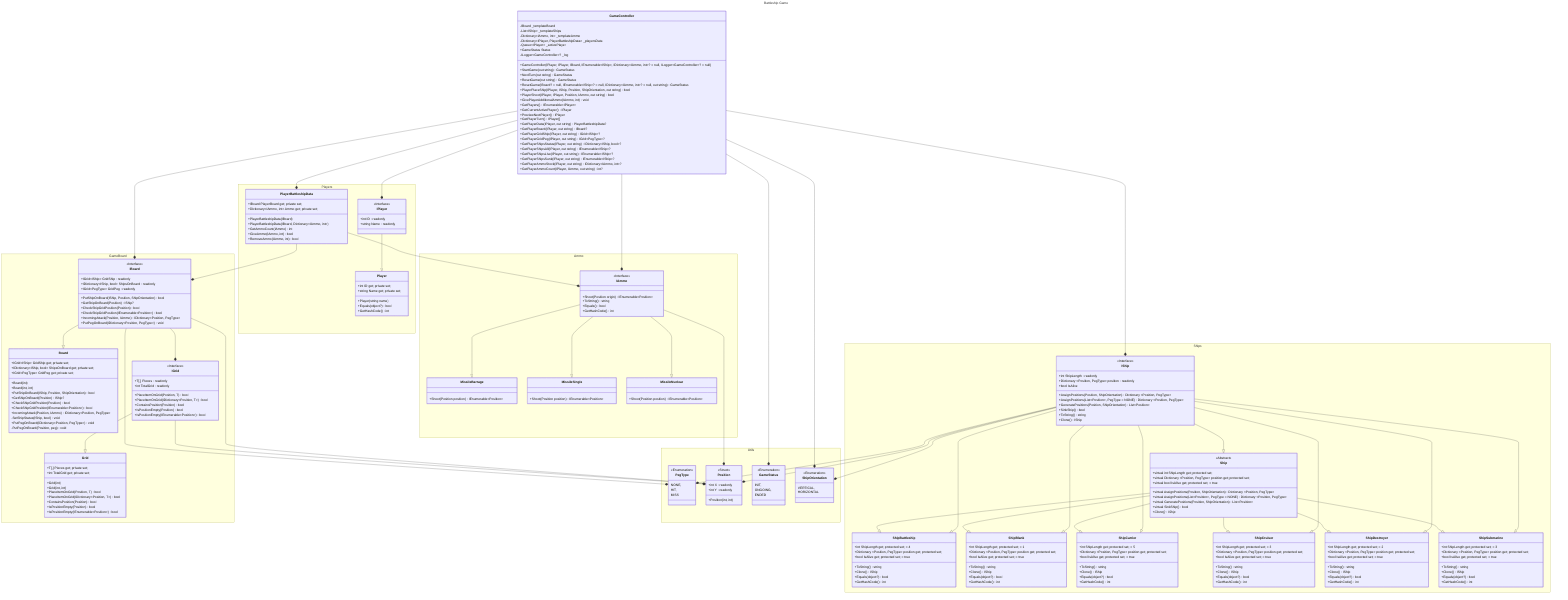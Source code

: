 ---
title: Battleship Game
---
classDiagram
direction UD
IBoard --|> Board
IGrid --|> Grid
IBoard --* IGrid

IBoard --* PegType
IBoard --* Position
IGrid~T~ --* Position
namespace GameBoard{
    class IBoard {
        <<Interface>>
        +IGrid~IShip~ GridShip : readonly
        +IDictionary~IShip, bool~ ShipsOnBoard : readonly
        +IGrid~PegType~ GridPeg : readonly

        +PutShipOnBoard(IShip, Position, ShipOrientation) bool
        +GetShipOnBoard(Position) IShip?
        +CheckShipGridPosition(Position) bool
        +CheckShipGridPosition(IEnumerable~Position~) bool

        +IncomingAttack(Position, IAmmo) IDictionary~Position, PegType~
        +PutPegOnBoard(IDictionary~Position, PegType~) void
    }

    class Board{
        +IGrid~IShip~ GridShip get; private set;
        +IDictionary~IShip, bool~ ShipsOnBoard get; private set;
        +IGrid~PegType~ GridPeg get; private set;

        +Board(int)
        +Board(int, int)

        +PutShipOnBoard(IShip, Position, ShipOrientation) bool
        +GetShipOnBoard(Position) IShip?
        +CheckShipGridPosition(Position) bool
        +CheckShipGridPosition(IEnumerable~Position~) bool

        +IncomingAttack(Position, IAmmo) IDictionary~Position, PegType~
        -SetShipStatus(IShip, bool) void
        +PutPegOnBoard(IDictionary~Position, PegType~) void
        -PutPegOnBoard(Position, peg) void
    }

    class IGrid~T~{
        <<Interface>>
        +T[,] Pieces : readonly
        +int TotalGrid : readonly

        +PlaceItemOnGrid(Position, T) bool
        +PlaceItemOnGrid(IDictionary~Position, T~) bool
        +ContainsPosition(Position) bool
        +IsPositionEmpty(Position) bool
        +IsPositionEmpty(IEnumerable~Position~) bool
    }

    class Grid~T~{
        +T[,] Pieces get; private set;
        +int TotalGrid get; private set;

        +Grid(int)
        +Grid(int, int)

        +PlaceItemOnGrid(Position, T) bool
        +PlaceItemOnGrid(IDictionary~Position, T~) bool
        +ContainsPosition(Position) bool
        +IsPositionEmpty(Position) bool
        +IsPositionEmpty(IEnumerable~Position~) bool
    }
}



IPlayer --|> Player
PlayerBattleshipData --* IBoard
PlayerBattleshipData --* IAmmo
namespace Players {
    class IPlayer {
        <<Interface>>
        +int ID : readonly
        +string Name : readonly
    }

    class Player {
        +int ID get; private set;
        +string Name get; private set;

        +Player(string name)
        +Equals(object?) bool
        +GetHashCode() int
    }

    class PlayerBattleshipData {
        +IBoard PlayerBoard get; private set;
        +Dictionary~IAmmo, int~ Ammo get; private set;

        +PlayerBattleshipData(IBoard)
        +PlayerBattleshipData(IBoard, Dictionary~IAmmo, int~)

        +GetAmmoCount(IAmmo) int
        +GiveAmmo(IAmmo, int) bool
        +RemoveAmmo(IAmmo, int) bool
    }
}



namespace Utils {
    class Position {
        <<Struct>>
        +int X : readonly
        +int Y : readonly
        +Position(int, int)
    }

    class GameStatus {
        <<Enumeration>>
        INIT,
        ONGOING,
        ENDED
    }

    class PegType{
        <<Enumeration>>
        NONE,
        HIT,
        MISS
    }

    class ShipOrientation{
        <<Enumeration>>
        VERTICAL,
        HORIZONTAL
    }
}



IShip --|> Ship
IShip --|> ShipBattleship
IShip --|> ShipBlank
IShip --|> ShipCarrier
IShip --|> ShipCruiser
IShip --|> ShipDestroyer
IShip --|> ShipSubmarine
Ship --|> ShipBattleship
Ship --|> ShipBlank
Ship --|> ShipCarrier
Ship --|> ShipCruiser
Ship --|> ShipDestroyer
Ship --|> ShipSubmarine

IShip --* Position
IShip --* PegType
IShip --* ShipOrientation
namespace Ships {
    class IShip {
        <<Interface>>
        +int ShipLength : readonly 
        +Dictionary ~Position, PegType~ position : readonly
        +bool IsAlive

        +AssignPositions(Position, ShipOrientation) Dictionary ~Position, PegType~
        +AssignPositions(List~Position~, PegType = NONE) Dictionary ~Position, PegType~
        +GeneratePositions(Position, ShipOrientation) List~Position~
        +SinkShip() bool

        +ToString() string
        +Clone() IShip
    }

    class Ship {
        <<Abstract>>
        +virtual int ShipLength get; protected set;
        +virtual Dictionary ~Position, PegType~ position get; protected set;
        +virtual bool IsAlive get; protected set; = true

        +virtual AssignPositions(Position, ShipOrientation) Dictionary ~Position, PegType~
        +virtual AssignPositions(List~Position~, PegType = NONE) Dictionary ~Position, PegType~
        +virtual GeneratePositions(Position, ShipOrientation) List~Position~
        +virtual SinkShip() bool
        +Clone() IShip*
    }

    class ShipBattleship {
        +int ShipLength get; protected set; = 4
        +Dictionary ~Position, PegType~ position get; protected set;
        +bool IsAlive get; protected set; = true

        +ToString() string
        +Clone() IShip

        +Equals(object?) bool
        +GetHashCode() int
    }

    class ShipBlank {
        +int ShipLength get; protected set; = 1
        +Dictionary ~Position, PegType~ position get; protected set;
        +bool IsAlive get; protected set; = true

        +ToString() string
        +Clone() IShip

        +Equals(object?) bool
        +GetHashCode() int
    }

    class ShipCarrier {
        +int ShipLength get; protected set; = 5
        +Dictionary ~Position, PegType~ position get; protected set;
        +bool IsAlive get; protected set; = true

        +ToString() string
        +Clone() IShip

        +Equals(object?) bool
        +GetHashCode() int
    }

    class ShipCruiser {
        +int ShipLength get; protected set; = 3
        +Dictionary ~Position, PegType~ position get; protected set;
        +bool IsAlive get; protected set; = true

        +ToString() string
        +Clone() IShip

        +Equals(object?) bool
        +GetHashCode() int
    }

    class ShipDestroyer {
        +int ShipLength get; protected set; = 2
        +Dictionary ~Position, PegType~ position get; protected set;
        +bool IsAlive get; protected set; = true

        +ToString() string
        +Clone() IShip

        +Equals(object?) bool
        +GetHashCode() int
    }

    class ShipSubmarine {
        +int ShipLength get; protected set; = 3
        +Dictionary ~Position, PegType~ position get; protected set;
        +bool IsAlive get; protected set; = true

        +ToString() string
        +Clone() IShip

        +Equals(object?) bool
        +GetHashCode() int
    }

}



IAmmo --|> MissileBarrage
IAmmo --|> MissileSingle
IAmmo --|> MissileNuclear
IAmmo --* Position
namespace Ammo {
    class IAmmo {
        <<Interface>>
        +Shoot(Position origin) IEnumerable~Position~

        +ToString() string
        +Equals() bool
        +GetHashCode() int
    }

    class MissileBarrage{
        +Shoot(Position position) IEnumerable~Position~
    }

    class MissileSingle{
        +Shoot(Position position) IEnumerable~Position~
    }

    class MissileNuclear{
        +Shoot(Position position) IEnumerable~Position~
    }
}



GameController --* IBoard
GameController --* IShip
GameController --* IAmmo
GameController --* IPlayer
GameController --* PlayerBattleshipData
GameController --* GameStatus
GameController --* ShipOrientation
class GameController{
    -IBoard _templateBoard
    -List~IShip~ _templateShips
    -Dictionary~IAmmo, int~ _templateAmmo
    -Dictionary~IPlayer, PlayerBattleshipData~ _playersData
    -Queue~IPlayer~ _activePlayer
    +GameStatus Status
    -ILogger~GameController~? _log
   
    +GameController(IPlayer, IPlayer, IBoard, IEnumerable~IShip~, IDictionary~IAmmo, int~? = null, ILogger~GameController~? = null)
    
    +StartGame(out string) GameStatus
    +NextTurn(out string) GameStatus
    +ResetGame(out string) GameStatus
    +ResetGame(IBoard? = null, IEnumerable~IShip~? = null, IDictionary~IAmmo, int~? = null, out string) GameStatus
    
    +PlayerPlaceShip(IPlayer, IShip, Position, ShipOrientation, out string) bool
    +PlayerShoot(IPlayer, IPlayer, Position, IAmmo, out string) bool
    +GivePlayerAdditionalAmmo(IAmmo, int) void
    
    
    +GetPlayers() IEnumerable~IPlayer~
    +GetCurrentActivePlayer() IPlayer
    +PreviewNextPlayer() IPlayer
    +GetPlayerTurn() IPlayer[]
    +GetPlayerData(IPlayer, out string) PlayerBattleshipData?
    +GetPlayerBoard(IPlayer, out string) IBoard?
    +GetPlayerGridShip(IPlayer, out string) IGrid~IShip~?
    +GetPlayerGridPeg(IPlayer, out string) IGrid~PegType~?
    +GetPlayerShipsStatus(IPlayer, out string) IDictionary~IShip, bool~?
    +GetPlayerShipsAll(IPlayer, out string) IEnumerable~IShip~?
    +GetPlayerShipsLive(IPlayer, out string) IEnumerable~IShip~?
    +GetPlayerShipsSunk(IPlayer, out string) IEnumerable~IShip~?
    +GetPlayerAmmoStock(IPlayer, out string) IDictionary~IAmmo, int~?
    +GetPlayerAmmoCount(IPlayer, IAmmo, out string) int?
}